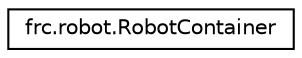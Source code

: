digraph "Graphical Class Hierarchy"
{
 // LATEX_PDF_SIZE
  edge [fontname="Helvetica",fontsize="10",labelfontname="Helvetica",labelfontsize="10"];
  node [fontname="Helvetica",fontsize="10",shape=record];
  rankdir="LR";
  Node0 [label="frc.robot.RobotContainer",height=0.2,width=0.4,color="black", fillcolor="white", style="filled",URL="$classfrc_1_1robot_1_1_robot_container.html",tooltip=" "];
}

